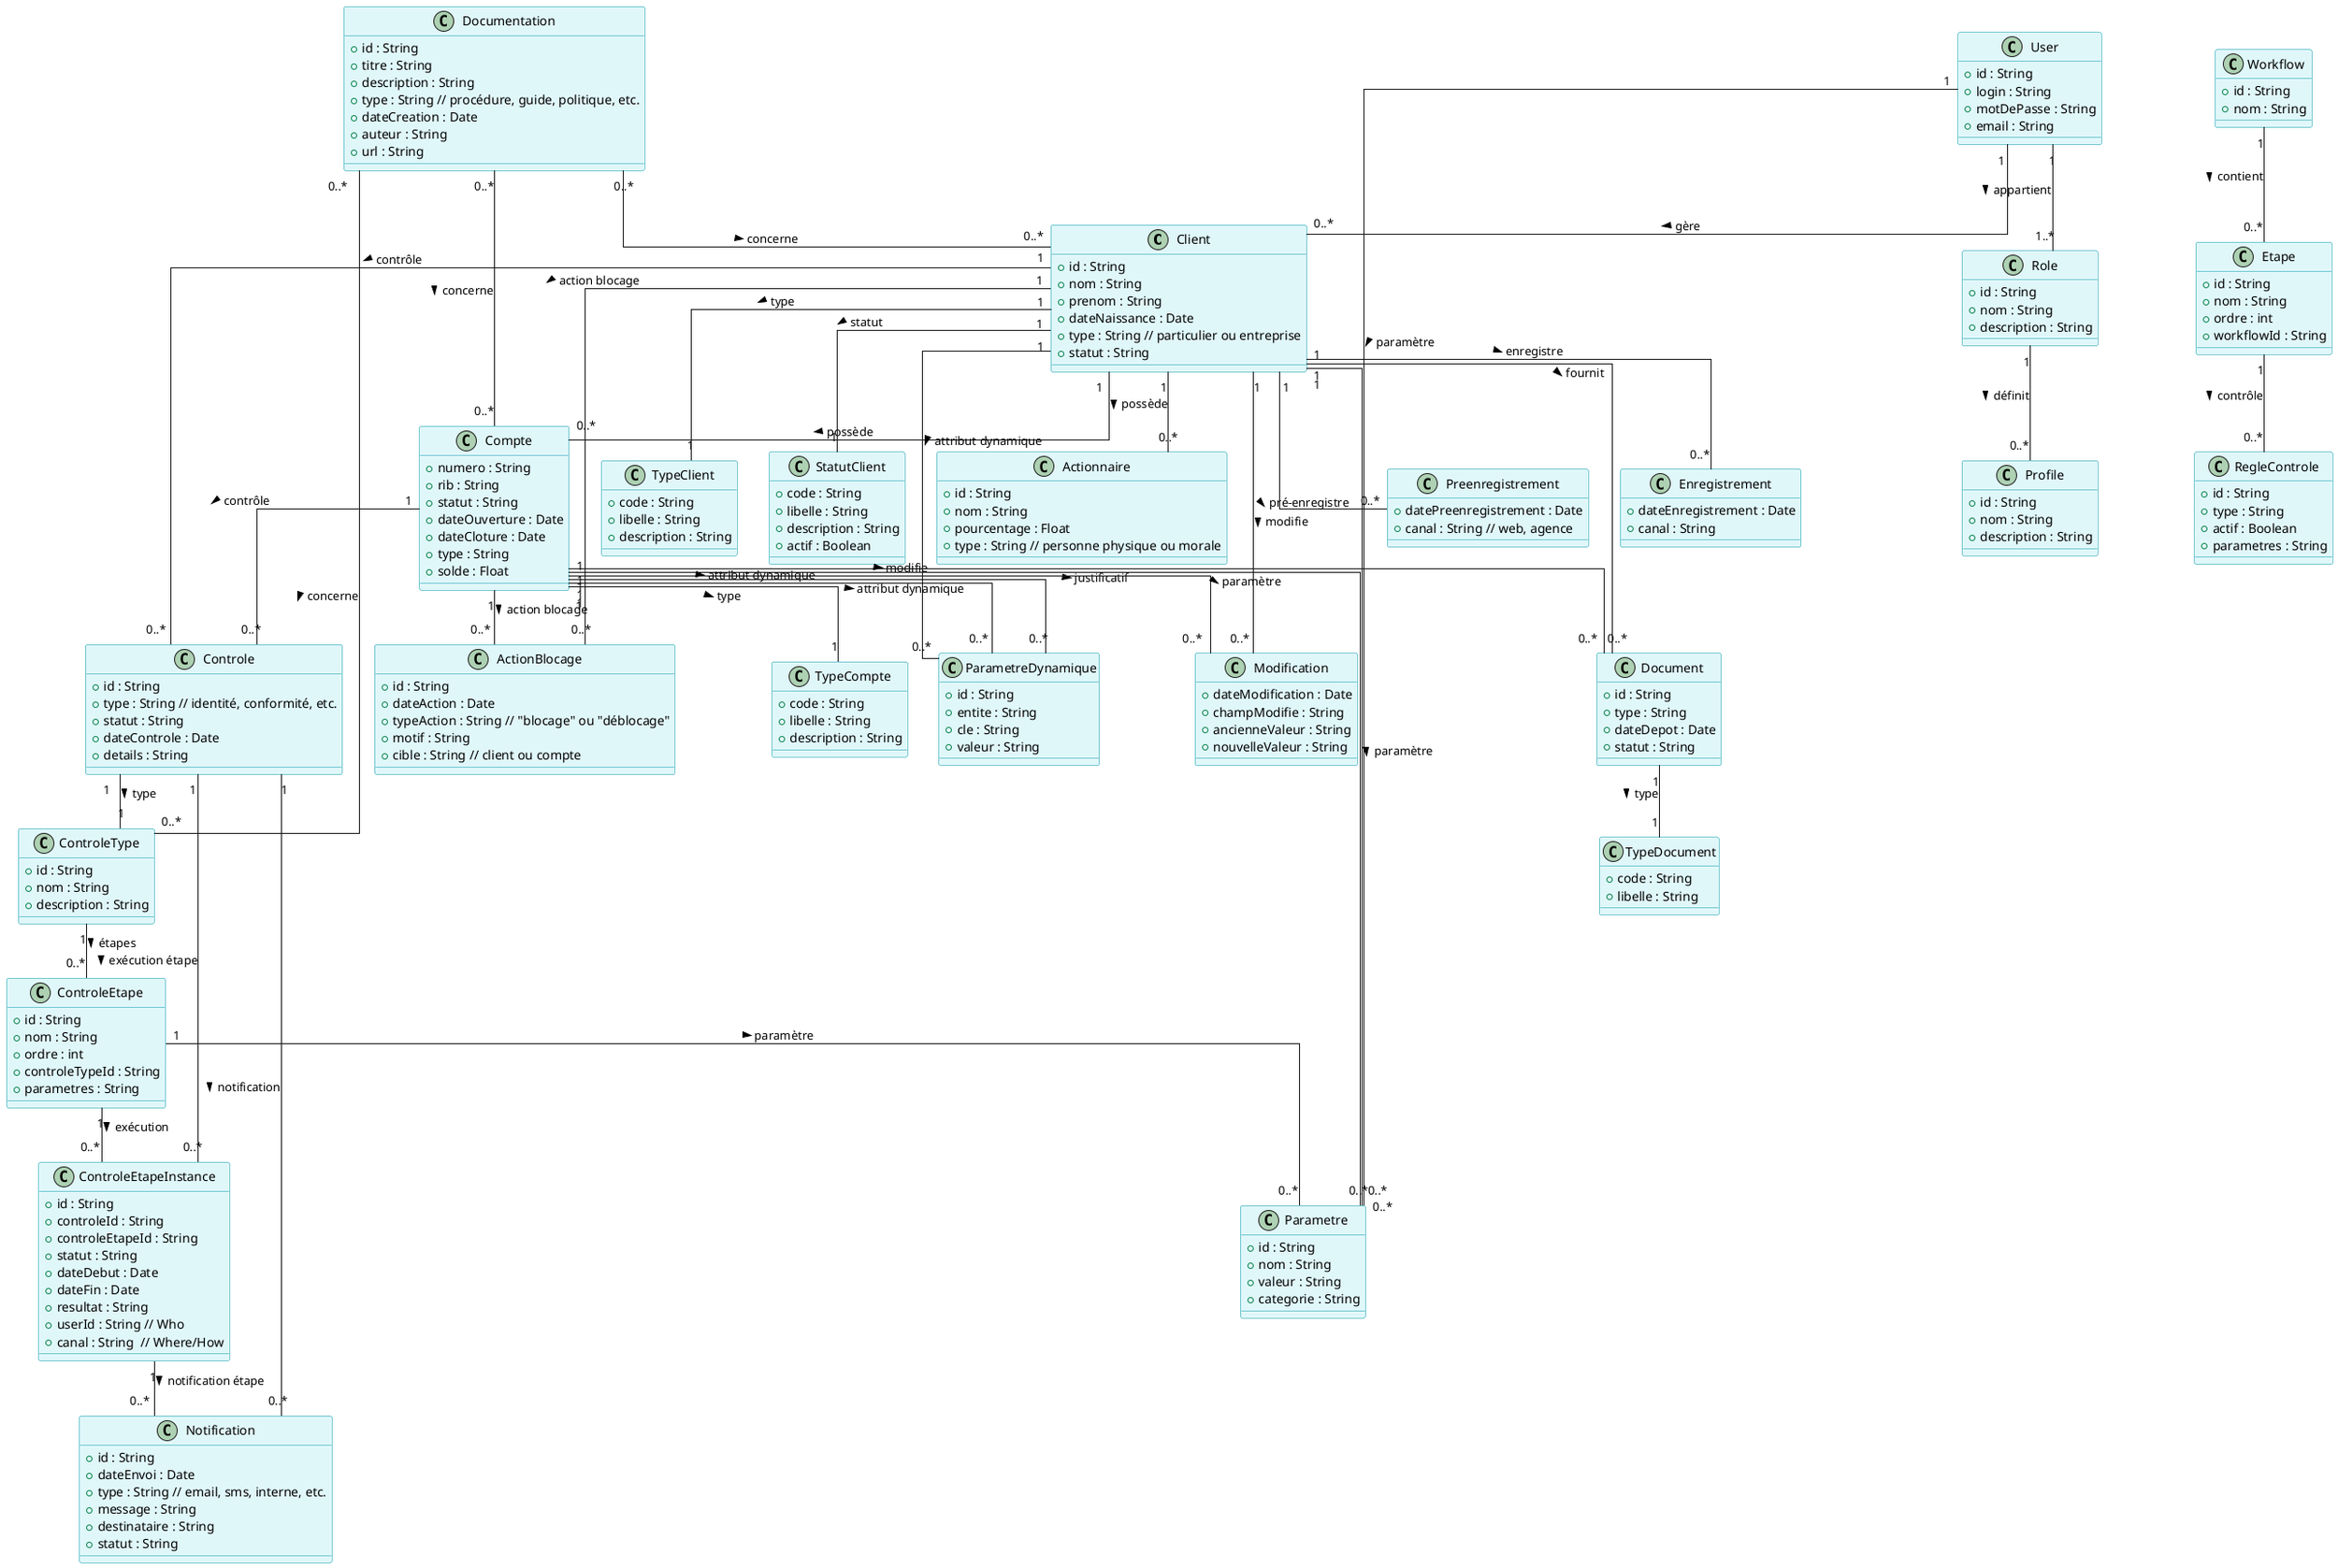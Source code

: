 @startuml DiagrammeClasseGeneralKYC
skinparam class {
    BackgroundColor #E0F7FA
    BorderColor #0097A7
}
skinparam linetype ortho

' --- Entités principales ---
class Client {
    +id : String
    +nom : String
    +prenom : String
    +dateNaissance : Date
    +type : String // particulier ou entreprise
    +statut : String
}

class Compte {
    +numero : String
    +rib : String
    +statut : String
    +dateOuverture : Date
    +dateCloture : Date
    +type : String
    +solde : Float
}

class Document {
    +id : String
    +type : String
    +dateDepot : Date
    +statut : String
}

class Actionnaire {
    +id : String
    +nom : String
    +pourcentage : Float
    +type : String // personne physique ou morale
}

' --- Utilisateurs, rôles et profils ---
class User {
    +id : String
    +login : String
    +motDePasse : String
    +email : String
}

class Role {
    +id : String
    +nom : String
    +description : String
}

class Profile {
    +id : String
    +nom : String
    +description : String
}

User "1" -- "1..*" Role : appartient >
Role "1" -- "0..*" Profile : définit >
User "1" -- "0..*" Client : gère >
User "1" -- "0..*" Parametre : paramètre >

' --- Paramétrage & Workflow ---
class Parametre {
    +id : String
    +nom : String
    +valeur : String
    +categorie : String
}

class TypeDocument {
    +code : String
    +libelle : String
}

class Workflow {
    +id : String
    +nom : String
}

class Etape {
    +id : String
    +nom : String
    +ordre : int
    +workflowId : String
}

class RegleControle {
    +id : String
    +type : String
    +actif : Boolean
    +parametres : String
}

class ParametreDynamique {
    +id : String
    +entite : String
    +cle : String
    +valeur : String
}

' --- Opérations/Services ---
class Preenregistrement {
    +datePreenregistrement : Date
    +canal : String // web, agence
}

class Enregistrement {
    +dateEnregistrement : Date
    +canal : String
}

class Modification {
    +dateModification : Date
    +champModifie : String
    +ancienneValeur : String
    +nouvelleValeur : String
}

' Fusion Blocage & Déblocage
class ActionBlocage {
    +id : String
    +dateAction : Date
    +typeAction : String // "blocage" ou "déblocage"
    +motif : String
    +cible : String // client ou compte
}

' --- Contrôles (fusion possible) ---
class Controle {
    +id : String
    +type : String // identité, conformité, etc.
    +statut : String
    +dateControle : Date
    +details : String
}

' --- Contrôle paramétrable et étapes dynamiques ---
class ControleType {
    +id : String
    +nom : String
    +description : String
}

class ControleEtape {
    +id : String
    +nom : String
    +ordre : int
    +controleTypeId : String
    +parametres : String
}

class ControleEtapeInstance {
    +id : String
    +controleId : String
    +controleEtapeId : String
    +statut : String
    +dateDebut : Date
    +dateFin : Date
    +resultat : String
    +userId : String // Who
    +canal : String  // Where/How
}

' --- Gestion documentaire ---
class Documentation {
    +id : String
    +titre : String
    +description : String
    +type : String // procédure, guide, politique, etc.
    +dateCreation : Date
    +auteur : String
    +url : String
}

' --- Lien entre Documentation et les entités concernées ---
Documentation "0..*" -- "0..*" Client : concerne >
Documentation "0..*" -- "0..*" Compte : concerne >
Documentation "0..*" -- "0..*" ControleType : concerne >

' --- Relations principales ---
Client "1" -- "0..*" Compte : possède >
Client "1" -- "0..*" Document : fournit >
Client "1" -- "0..*" Actionnaire : possède >
Compte "1" -- "0..*" Document : justificatif >
Compte "1" -- "0..*" Controle : contrôle >
Client "1" -- "0..*" Controle : contrôle >

' --- Relations opérations ---
Client "1" -- "0..*" Preenregistrement : pré-enregistre >
Client "1" -- "0..*" Enregistrement : enregistre >
Client "1" -- "0..*" Modification : modifie >
Client "1" -- "0..*" ActionBlocage : action blocage >

Compte "1" -- "0..*" Modification : modifie >
Compte "1" -- "0..*" ActionBlocage : action blocage >

' --- Relations paramétrage & workflow ---
Client "1" -- "0..*" Parametre : paramètre >
Compte "1" -- "0..*" Parametre : paramètre >
Document "1" -- "1" TypeDocument : type >

Workflow "1" -- "0..*" Etape : contient >
Etape "1" -- "0..*" RegleControle : contrôle >
Client "1" -- "0..*" ParametreDynamique : attribut dynamique >
Compte "1" -- "0..*" ParametreDynamique : attribut dynamique >
Compte "1" -- "0..*" ParametreDynamique : attribut dynamique >

Controle "1" -- "1" ControleType : type >
ControleType "1" -- "0..*" ControleEtape : étapes >
Controle "1" -- "0..*" ControleEtapeInstance : exécution étape >
ControleEtape "1" -- "0..*" ControleEtapeInstance : exécution >

' --- Paramétrage des contrôles ---
ControleEtape "1" -- "0..*" Parametre : paramètre >

' --- Types de comptes ---
class TypeCompte {
    +code : String
    +libelle : String
    +description : String
}

Compte "1" -- "1" TypeCompte : type >

' --- Types de clients ---
class TypeClient {
    +code : String
    +libelle : String
    +description : String
}

Client "1" -- "1" TypeClient : type >

' --- Notifications liées au contrôle ---
class Notification {
    +id : String
    +dateEnvoi : Date
    +type : String // email, sms, interne, etc.
    +message : String
    +destinataire : String
    +statut : String
}

Controle "1" -- "0..*" Notification : notification >
ControleEtapeInstance "1" -- "0..*" Notification : notification étape >

' --- Statut du client ---
class StatutClient {
    +code : String
    +libelle : String
    +description : String
    +actif : Boolean
}

Client "1" -- "1" StatutClient : statut >

' Exemple : notification lors d'un changement de statut, d'une étape validée, etc.
@enduml
